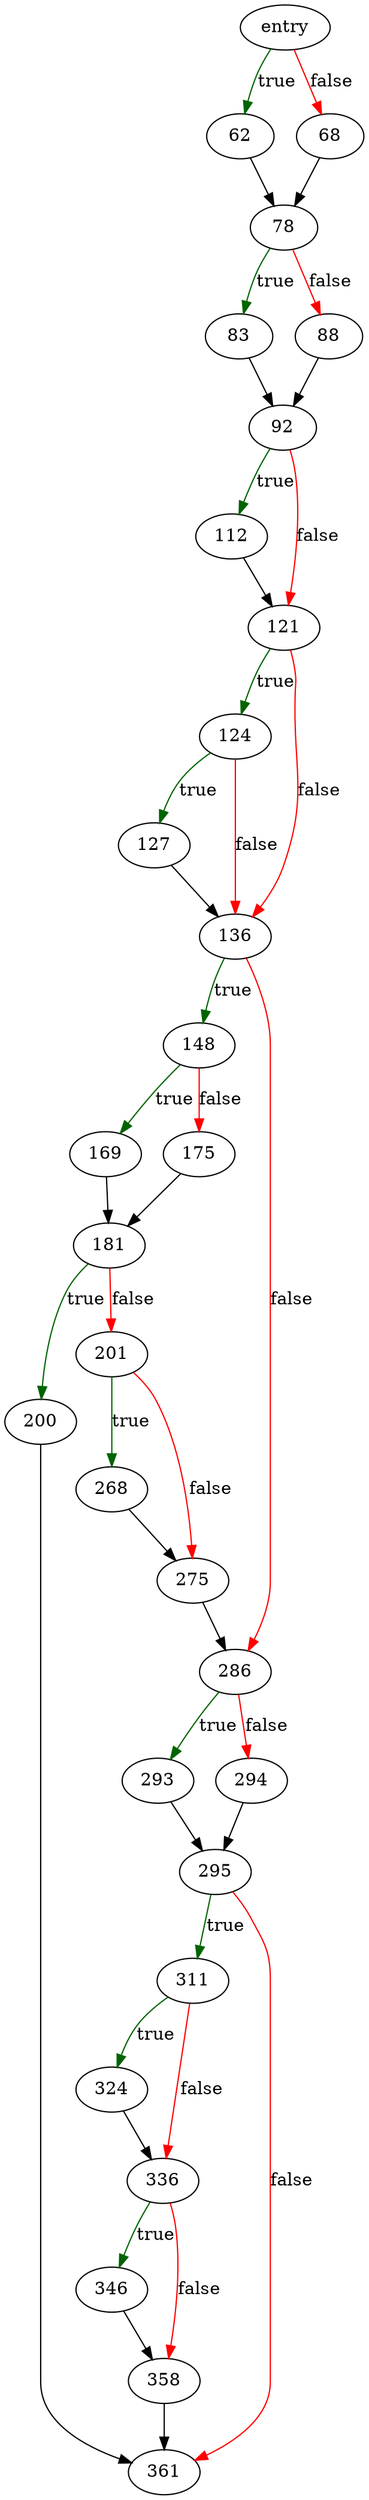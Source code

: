 digraph "pushOntoSorter" {
	// Node definitions.
	7 [label=entry];
	62;
	68;
	78;
	83;
	88;
	92;
	112;
	121;
	124;
	127;
	136;
	148;
	169;
	175;
	181;
	200;
	201;
	268;
	275;
	286;
	293;
	294;
	295;
	311;
	324;
	336;
	346;
	358;
	361;

	// Edge definitions.
	7 -> 62 [
		color=darkgreen
		label=true
	];
	7 -> 68 [
		color=red
		label=false
	];
	62 -> 78;
	68 -> 78;
	78 -> 83 [
		color=darkgreen
		label=true
	];
	78 -> 88 [
		color=red
		label=false
	];
	83 -> 92;
	88 -> 92;
	92 -> 112 [
		color=darkgreen
		label=true
	];
	92 -> 121 [
		color=red
		label=false
	];
	112 -> 121;
	121 -> 124 [
		color=darkgreen
		label=true
	];
	121 -> 136 [
		color=red
		label=false
	];
	124 -> 127 [
		color=darkgreen
		label=true
	];
	124 -> 136 [
		color=red
		label=false
	];
	127 -> 136;
	136 -> 148 [
		color=darkgreen
		label=true
	];
	136 -> 286 [
		color=red
		label=false
	];
	148 -> 169 [
		color=darkgreen
		label=true
	];
	148 -> 175 [
		color=red
		label=false
	];
	169 -> 181;
	175 -> 181;
	181 -> 200 [
		color=darkgreen
		label=true
	];
	181 -> 201 [
		color=red
		label=false
	];
	200 -> 361;
	201 -> 268 [
		color=darkgreen
		label=true
	];
	201 -> 275 [
		color=red
		label=false
	];
	268 -> 275;
	275 -> 286;
	286 -> 293 [
		color=darkgreen
		label=true
	];
	286 -> 294 [
		color=red
		label=false
	];
	293 -> 295;
	294 -> 295;
	295 -> 311 [
		color=darkgreen
		label=true
	];
	295 -> 361 [
		color=red
		label=false
	];
	311 -> 324 [
		color=darkgreen
		label=true
	];
	311 -> 336 [
		color=red
		label=false
	];
	324 -> 336;
	336 -> 346 [
		color=darkgreen
		label=true
	];
	336 -> 358 [
		color=red
		label=false
	];
	346 -> 358;
	358 -> 361;
}